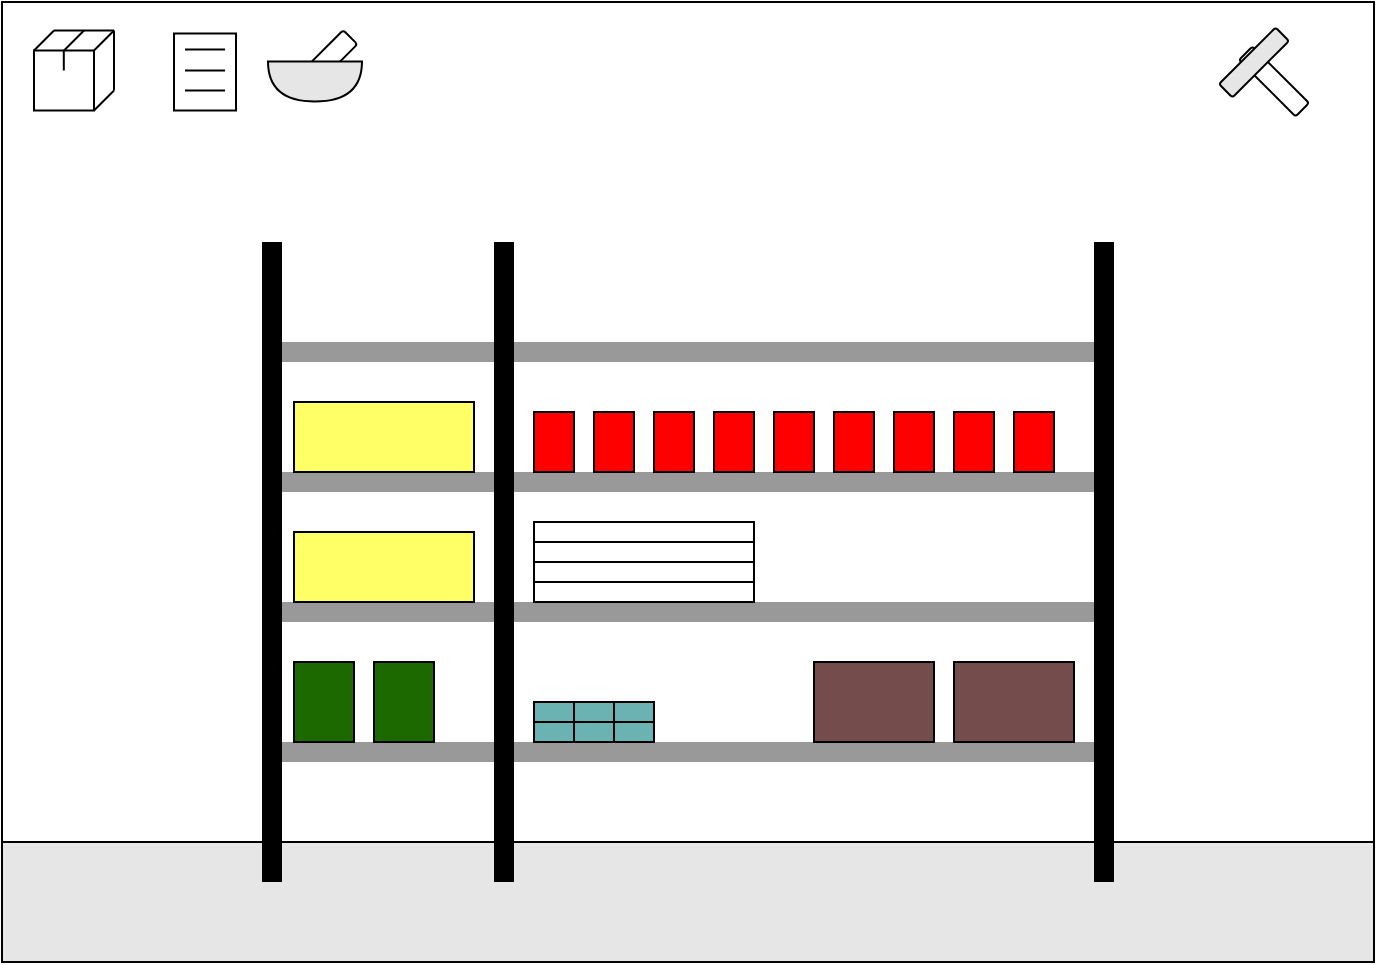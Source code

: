 <mxfile version="24.4.8" type="device">
  <diagram name="Seite-1" id="6yveoyM_IHHLcaXJ8_ne">
    <mxGraphModel dx="1195" dy="659" grid="1" gridSize="10" guides="1" tooltips="1" connect="1" arrows="1" fold="1" page="1" pageScale="1" pageWidth="827" pageHeight="1169" math="0" shadow="0">
      <root>
        <mxCell id="0" />
        <mxCell id="1" parent="0" />
        <mxCell id="xJWadCz_VL9EeZMJa7YK-1" value="" style="rounded=0;whiteSpace=wrap;html=1;strokeColor=default;" parent="1" vertex="1">
          <mxGeometry x="74" y="140" width="686" height="480" as="geometry" />
        </mxCell>
        <mxCell id="xJWadCz_VL9EeZMJa7YK-48" value="" style="rounded=0;whiteSpace=wrap;html=1;fillColor=#E6E6E6;" parent="1" vertex="1">
          <mxGeometry x="74" y="560" width="686" height="60" as="geometry" />
        </mxCell>
        <mxCell id="xJWadCz_VL9EeZMJa7YK-18" value="" style="rounded=1;whiteSpace=wrap;html=1;rotation=45;" parent="1" vertex="1">
          <mxGeometry x="690" y="175" width="40" height="9.5" as="geometry" />
        </mxCell>
        <mxCell id="xJWadCz_VL9EeZMJa7YK-2" value="" style="rounded=0;whiteSpace=wrap;html=1;strokeColor=none;fillColor=#000000;" parent="1" vertex="1">
          <mxGeometry x="204" y="260" width="10" height="320" as="geometry" />
        </mxCell>
        <mxCell id="xJWadCz_VL9EeZMJa7YK-3" value="" style="rounded=0;whiteSpace=wrap;html=1;strokeColor=none;fillColor=#000000;" parent="1" vertex="1">
          <mxGeometry x="320" y="260" width="10" height="320" as="geometry" />
        </mxCell>
        <mxCell id="xJWadCz_VL9EeZMJa7YK-4" value="" style="rounded=0;whiteSpace=wrap;html=1;strokeColor=none;fillColor=#000000;" parent="1" vertex="1">
          <mxGeometry x="620" y="260" width="10" height="320" as="geometry" />
        </mxCell>
        <mxCell id="xJWadCz_VL9EeZMJa7YK-5" value="" style="rounded=0;whiteSpace=wrap;html=1;fillColor=#999999;strokeColor=none;" parent="1" vertex="1">
          <mxGeometry x="214" y="310" width="106" height="10" as="geometry" />
        </mxCell>
        <mxCell id="xJWadCz_VL9EeZMJa7YK-6" value="" style="rounded=0;whiteSpace=wrap;html=1;fillColor=#999999;strokeColor=none;" parent="1" vertex="1">
          <mxGeometry x="214" y="375" width="106" height="10" as="geometry" />
        </mxCell>
        <mxCell id="xJWadCz_VL9EeZMJa7YK-7" value="" style="rounded=0;whiteSpace=wrap;html=1;fillColor=#999999;strokeColor=none;" parent="1" vertex="1">
          <mxGeometry x="214" y="440" width="106" height="10" as="geometry" />
        </mxCell>
        <mxCell id="xJWadCz_VL9EeZMJa7YK-8" value="" style="rounded=0;whiteSpace=wrap;html=1;fillColor=#999999;strokeColor=none;" parent="1" vertex="1">
          <mxGeometry x="214" y="510" width="106" height="10" as="geometry" />
        </mxCell>
        <mxCell id="xJWadCz_VL9EeZMJa7YK-11" value="" style="rounded=1;whiteSpace=wrap;html=1;rotation=-45;" parent="1" vertex="1">
          <mxGeometry x="214" y="166.75" width="40" height="10" as="geometry" />
        </mxCell>
        <mxCell id="xJWadCz_VL9EeZMJa7YK-9" value="" style="shape=or;whiteSpace=wrap;html=1;rotation=90;fillColor=#E6E6E6;" parent="1" vertex="1">
          <mxGeometry x="220.5" y="156.25" width="20" height="47" as="geometry" />
        </mxCell>
        <mxCell id="xJWadCz_VL9EeZMJa7YK-12" value="" style="rounded=0;whiteSpace=wrap;html=1;fillColor=#999999;strokeColor=none;" parent="1" vertex="1">
          <mxGeometry x="330" y="310" width="290" height="10" as="geometry" />
        </mxCell>
        <mxCell id="xJWadCz_VL9EeZMJa7YK-13" value="" style="rounded=0;whiteSpace=wrap;html=1;fillColor=#999999;strokeColor=none;" parent="1" vertex="1">
          <mxGeometry x="330" y="375" width="290" height="10" as="geometry" />
        </mxCell>
        <mxCell id="xJWadCz_VL9EeZMJa7YK-14" value="" style="rounded=0;whiteSpace=wrap;html=1;fillColor=#999999;strokeColor=none;" parent="1" vertex="1">
          <mxGeometry x="330" y="440" width="290" height="10" as="geometry" />
        </mxCell>
        <mxCell id="xJWadCz_VL9EeZMJa7YK-15" value="" style="rounded=0;whiteSpace=wrap;html=1;fillColor=#999999;strokeColor=none;" parent="1" vertex="1">
          <mxGeometry x="330" y="510" width="290" height="10" as="geometry" />
        </mxCell>
        <mxCell id="xJWadCz_VL9EeZMJa7YK-16" value="" style="rounded=1;whiteSpace=wrap;html=1;rotation=-45;fillColor=#E6E6E6;" parent="1" vertex="1">
          <mxGeometry x="680" y="165.5" width="40" height="9.5" as="geometry" />
        </mxCell>
        <mxCell id="xJWadCz_VL9EeZMJa7YK-21" value="" style="rounded=0;whiteSpace=wrap;html=1;" parent="1" vertex="1">
          <mxGeometry x="160" y="155.75" width="31" height="38.5" as="geometry" />
        </mxCell>
        <mxCell id="xJWadCz_VL9EeZMJa7YK-23" value="" style="endArrow=none;html=1;rounded=0;" parent="1" edge="1">
          <mxGeometry width="50" height="50" relative="1" as="geometry">
            <mxPoint x="165.5" y="163.75" as="sourcePoint" />
            <mxPoint x="185.5" y="163.75" as="targetPoint" />
          </mxGeometry>
        </mxCell>
        <mxCell id="xJWadCz_VL9EeZMJa7YK-24" value="" style="endArrow=none;html=1;rounded=0;" parent="1" edge="1">
          <mxGeometry width="50" height="50" relative="1" as="geometry">
            <mxPoint x="165.5" y="174.25" as="sourcePoint" />
            <mxPoint x="185.5" y="174.25" as="targetPoint" />
          </mxGeometry>
        </mxCell>
        <mxCell id="xJWadCz_VL9EeZMJa7YK-25" value="" style="endArrow=none;html=1;rounded=0;" parent="1" edge="1">
          <mxGeometry width="50" height="50" relative="1" as="geometry">
            <mxPoint x="165.5" y="184.25" as="sourcePoint" />
            <mxPoint x="185.5" y="184.25" as="targetPoint" />
          </mxGeometry>
        </mxCell>
        <mxCell id="xJWadCz_VL9EeZMJa7YK-26" value="" style="rounded=0;whiteSpace=wrap;html=1;strokeColor=default;fillColor=#FF0000;" parent="1" vertex="1">
          <mxGeometry x="340" y="345" width="20" height="30" as="geometry" />
        </mxCell>
        <mxCell id="xJWadCz_VL9EeZMJa7YK-28" value="" style="rounded=0;whiteSpace=wrap;html=1;strokeColor=default;fillColor=#FF0000;" parent="1" vertex="1">
          <mxGeometry x="370" y="345" width="20" height="30" as="geometry" />
        </mxCell>
        <mxCell id="xJWadCz_VL9EeZMJa7YK-29" value="" style="rounded=0;whiteSpace=wrap;html=1;strokeColor=default;fillColor=#FF0000;" parent="1" vertex="1">
          <mxGeometry x="400" y="345" width="20" height="30" as="geometry" />
        </mxCell>
        <mxCell id="xJWadCz_VL9EeZMJa7YK-30" value="" style="rounded=0;whiteSpace=wrap;html=1;strokeColor=default;fillColor=#FF0000;" parent="1" vertex="1">
          <mxGeometry x="430" y="345" width="20" height="30" as="geometry" />
        </mxCell>
        <mxCell id="xJWadCz_VL9EeZMJa7YK-31" value="" style="rounded=0;whiteSpace=wrap;html=1;strokeColor=default;fillColor=#FF0000;" parent="1" vertex="1">
          <mxGeometry x="460" y="345" width="20" height="30" as="geometry" />
        </mxCell>
        <mxCell id="xJWadCz_VL9EeZMJa7YK-32" value="" style="rounded=0;whiteSpace=wrap;html=1;strokeColor=default;fillColor=#FF0000;" parent="1" vertex="1">
          <mxGeometry x="490" y="345" width="20" height="30" as="geometry" />
        </mxCell>
        <mxCell id="xJWadCz_VL9EeZMJa7YK-33" value="" style="rounded=0;whiteSpace=wrap;html=1;strokeColor=default;fillColor=#FF0000;" parent="1" vertex="1">
          <mxGeometry x="520" y="345" width="20" height="30" as="geometry" />
        </mxCell>
        <mxCell id="xJWadCz_VL9EeZMJa7YK-34" value="" style="rounded=0;whiteSpace=wrap;html=1;strokeColor=default;fillColor=#FF0000;" parent="1" vertex="1">
          <mxGeometry x="550" y="345" width="20" height="30" as="geometry" />
        </mxCell>
        <mxCell id="xJWadCz_VL9EeZMJa7YK-35" value="" style="rounded=0;whiteSpace=wrap;html=1;strokeColor=default;fillColor=#FF0000;" parent="1" vertex="1">
          <mxGeometry x="580" y="345" width="20" height="30" as="geometry" />
        </mxCell>
        <mxCell id="xJWadCz_VL9EeZMJa7YK-37" value="" style="rounded=0;whiteSpace=wrap;html=1;" parent="1" vertex="1">
          <mxGeometry x="340" y="430" width="110" height="10" as="geometry" />
        </mxCell>
        <mxCell id="xJWadCz_VL9EeZMJa7YK-38" value="" style="rounded=0;whiteSpace=wrap;html=1;" parent="1" vertex="1">
          <mxGeometry x="340" y="420" width="110" height="10" as="geometry" />
        </mxCell>
        <mxCell id="xJWadCz_VL9EeZMJa7YK-39" value="" style="rounded=0;whiteSpace=wrap;html=1;" parent="1" vertex="1">
          <mxGeometry x="340" y="410" width="110" height="10" as="geometry" />
        </mxCell>
        <mxCell id="xJWadCz_VL9EeZMJa7YK-40" value="" style="rounded=0;whiteSpace=wrap;html=1;" parent="1" vertex="1">
          <mxGeometry x="340" y="400" width="110" height="10" as="geometry" />
        </mxCell>
        <mxCell id="xJWadCz_VL9EeZMJa7YK-41" value="" style="rounded=0;whiteSpace=wrap;html=1;fillColor=#FFFF66;" parent="1" vertex="1">
          <mxGeometry x="220" y="340" width="90" height="35" as="geometry" />
        </mxCell>
        <mxCell id="xJWadCz_VL9EeZMJa7YK-42" value="" style="rounded=0;whiteSpace=wrap;html=1;fillColor=#FFFF66;" parent="1" vertex="1">
          <mxGeometry x="220" y="405" width="90" height="35" as="geometry" />
        </mxCell>
        <mxCell id="xJWadCz_VL9EeZMJa7YK-43" value="" style="rounded=0;whiteSpace=wrap;html=1;fillColor=#1C6900;" parent="1" vertex="1">
          <mxGeometry x="220" y="470" width="30" height="40" as="geometry" />
        </mxCell>
        <mxCell id="xJWadCz_VL9EeZMJa7YK-44" value="" style="rounded=0;whiteSpace=wrap;html=1;fillColor=#1C6900;" parent="1" vertex="1">
          <mxGeometry x="260" y="470" width="30" height="40" as="geometry" />
        </mxCell>
        <mxCell id="xJWadCz_VL9EeZMJa7YK-45" value="" style="rounded=0;whiteSpace=wrap;html=1;fillColor=#754C4C;" parent="1" vertex="1">
          <mxGeometry x="550" y="470" width="60" height="40" as="geometry" />
        </mxCell>
        <mxCell id="xJWadCz_VL9EeZMJa7YK-46" value="" style="rounded=0;whiteSpace=wrap;html=1;fillColor=#754C4C;" parent="1" vertex="1">
          <mxGeometry x="480" y="470" width="60" height="40" as="geometry" />
        </mxCell>
        <mxCell id="xJWadCz_VL9EeZMJa7YK-49" value="" style="rounded=0;whiteSpace=wrap;html=1;fillColor=#6BB3B3;" parent="1" vertex="1">
          <mxGeometry x="340" y="500" width="20" height="10" as="geometry" />
        </mxCell>
        <mxCell id="xJWadCz_VL9EeZMJa7YK-50" value="" style="rounded=0;whiteSpace=wrap;html=1;fillColor=#6BB3B3;" parent="1" vertex="1">
          <mxGeometry x="360" y="500" width="20" height="10" as="geometry" />
        </mxCell>
        <mxCell id="xJWadCz_VL9EeZMJa7YK-51" value="" style="rounded=0;whiteSpace=wrap;html=1;fillColor=#6BB3B3;" parent="1" vertex="1">
          <mxGeometry x="380" y="500" width="20" height="10" as="geometry" />
        </mxCell>
        <mxCell id="xJWadCz_VL9EeZMJa7YK-52" value="" style="rounded=0;whiteSpace=wrap;html=1;fillColor=#6BB3B3;" parent="1" vertex="1">
          <mxGeometry x="340" y="490" width="20" height="10" as="geometry" />
        </mxCell>
        <mxCell id="xJWadCz_VL9EeZMJa7YK-53" value="" style="rounded=0;whiteSpace=wrap;html=1;fillColor=#6BB3B3;" parent="1" vertex="1">
          <mxGeometry x="360" y="490" width="20" height="10" as="geometry" />
        </mxCell>
        <mxCell id="xJWadCz_VL9EeZMJa7YK-54" value="" style="rounded=0;whiteSpace=wrap;html=1;fillColor=#6BB3B3;" parent="1" vertex="1">
          <mxGeometry x="380" y="490" width="20" height="10" as="geometry" />
        </mxCell>
        <mxCell id="Woo1K78pwce2ZNw-mQje-1" value="" style="whiteSpace=wrap;html=1;aspect=fixed;" vertex="1" parent="1">
          <mxGeometry x="90" y="164.25" width="30" height="30" as="geometry" />
        </mxCell>
        <mxCell id="Woo1K78pwce2ZNw-mQje-5" value="" style="endArrow=none;html=1;rounded=0;" edge="1" parent="1">
          <mxGeometry width="50" height="50" relative="1" as="geometry">
            <mxPoint x="120" y="194.25" as="sourcePoint" />
            <mxPoint x="130" y="184.25" as="targetPoint" />
          </mxGeometry>
        </mxCell>
        <mxCell id="Woo1K78pwce2ZNw-mQje-6" value="" style="endArrow=none;html=1;rounded=0;" edge="1" parent="1">
          <mxGeometry width="50" height="50" relative="1" as="geometry">
            <mxPoint x="120" y="164.25" as="sourcePoint" />
            <mxPoint x="130" y="154.25" as="targetPoint" />
          </mxGeometry>
        </mxCell>
        <mxCell id="Woo1K78pwce2ZNw-mQje-7" value="" style="endArrow=none;html=1;rounded=0;" edge="1" parent="1">
          <mxGeometry width="50" height="50" relative="1" as="geometry">
            <mxPoint x="90" y="164.25" as="sourcePoint" />
            <mxPoint x="100" y="154.25" as="targetPoint" />
          </mxGeometry>
        </mxCell>
        <mxCell id="Woo1K78pwce2ZNw-mQje-8" value="" style="endArrow=none;html=1;rounded=0;" edge="1" parent="1">
          <mxGeometry width="50" height="50" relative="1" as="geometry">
            <mxPoint x="100" y="154.25" as="sourcePoint" />
            <mxPoint x="130" y="154.25" as="targetPoint" />
          </mxGeometry>
        </mxCell>
        <mxCell id="Woo1K78pwce2ZNw-mQje-9" value="" style="endArrow=none;html=1;rounded=0;" edge="1" parent="1">
          <mxGeometry width="50" height="50" relative="1" as="geometry">
            <mxPoint x="130" y="154.25" as="sourcePoint" />
            <mxPoint x="130" y="184.25" as="targetPoint" />
          </mxGeometry>
        </mxCell>
        <mxCell id="Woo1K78pwce2ZNw-mQje-10" value="" style="endArrow=none;html=1;rounded=0;" edge="1" parent="1">
          <mxGeometry width="50" height="50" relative="1" as="geometry">
            <mxPoint x="105" y="164.25" as="sourcePoint" />
            <mxPoint x="115" y="154.25" as="targetPoint" />
          </mxGeometry>
        </mxCell>
        <mxCell id="Woo1K78pwce2ZNw-mQje-12" value="" style="endArrow=none;html=1;rounded=0;" edge="1" parent="1">
          <mxGeometry width="50" height="50" relative="1" as="geometry">
            <mxPoint x="104.9" y="164.25" as="sourcePoint" />
            <mxPoint x="104.9" y="174.25" as="targetPoint" />
          </mxGeometry>
        </mxCell>
      </root>
    </mxGraphModel>
  </diagram>
</mxfile>
